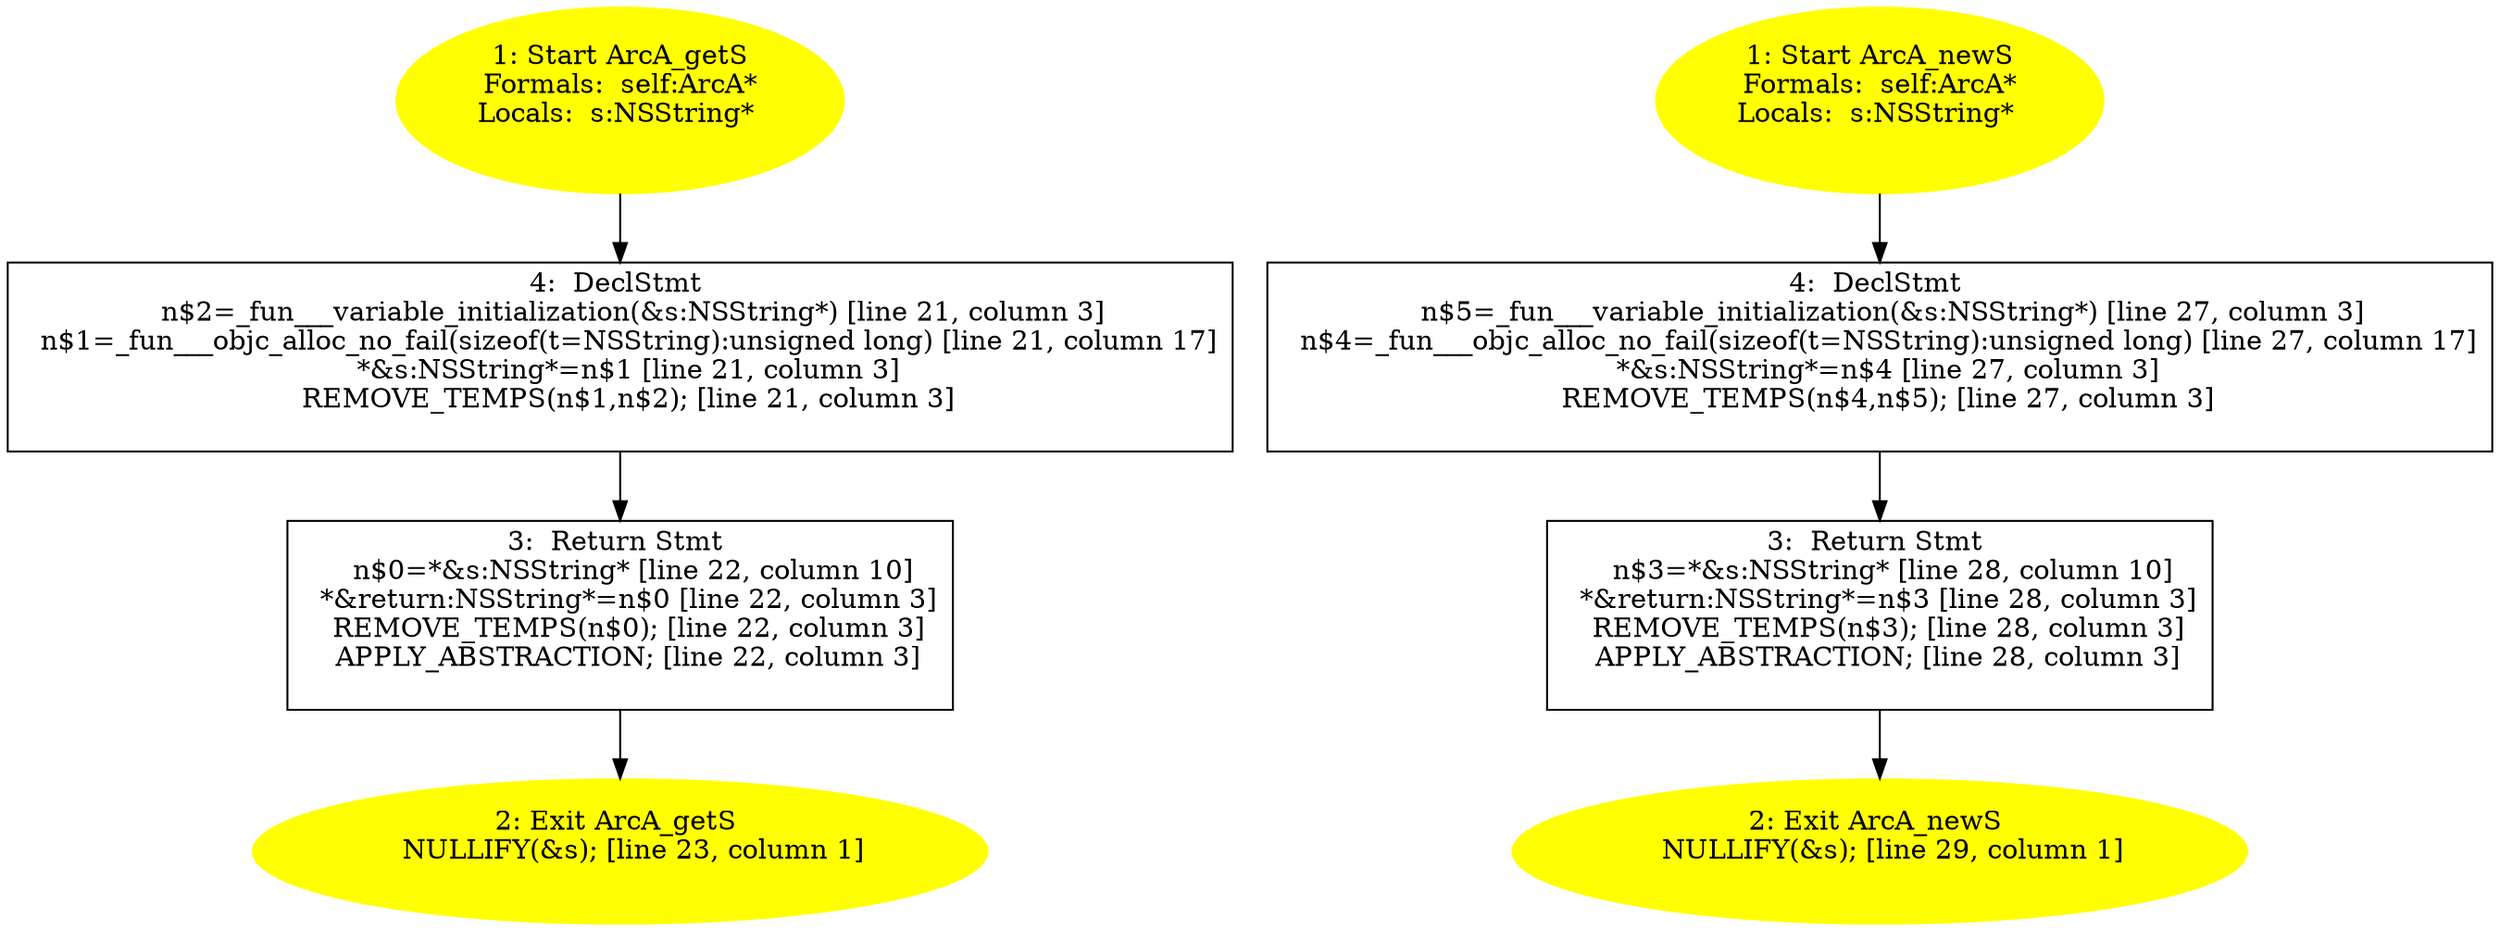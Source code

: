 /* @generated */
digraph cfg {
"getS#ArcA#instance.a6d142da8215d5903690f8a054289ac7_1" [label="1: Start ArcA_getS\nFormals:  self:ArcA*\nLocals:  s:NSString* \n  " color=yellow style=filled]
	

	 "getS#ArcA#instance.a6d142da8215d5903690f8a054289ac7_1" -> "getS#ArcA#instance.a6d142da8215d5903690f8a054289ac7_4" ;
"getS#ArcA#instance.a6d142da8215d5903690f8a054289ac7_2" [label="2: Exit ArcA_getS \n   NULLIFY(&s); [line 23, column 1]\n " color=yellow style=filled]
	

"getS#ArcA#instance.a6d142da8215d5903690f8a054289ac7_3" [label="3:  Return Stmt \n   n$0=*&s:NSString* [line 22, column 10]\n  *&return:NSString*=n$0 [line 22, column 3]\n  REMOVE_TEMPS(n$0); [line 22, column 3]\n  APPLY_ABSTRACTION; [line 22, column 3]\n " shape="box"]
	

	 "getS#ArcA#instance.a6d142da8215d5903690f8a054289ac7_3" -> "getS#ArcA#instance.a6d142da8215d5903690f8a054289ac7_2" ;
"getS#ArcA#instance.a6d142da8215d5903690f8a054289ac7_4" [label="4:  DeclStmt \n   n$2=_fun___variable_initialization(&s:NSString*) [line 21, column 3]\n  n$1=_fun___objc_alloc_no_fail(sizeof(t=NSString):unsigned long) [line 21, column 17]\n  *&s:NSString*=n$1 [line 21, column 3]\n  REMOVE_TEMPS(n$1,n$2); [line 21, column 3]\n " shape="box"]
	

	 "getS#ArcA#instance.a6d142da8215d5903690f8a054289ac7_4" -> "getS#ArcA#instance.a6d142da8215d5903690f8a054289ac7_3" ;
"newS#ArcA#instance.9d1f2aa4ea1ccfd32c1438724cfc19ba_1" [label="1: Start ArcA_newS\nFormals:  self:ArcA*\nLocals:  s:NSString* \n  " color=yellow style=filled]
	

	 "newS#ArcA#instance.9d1f2aa4ea1ccfd32c1438724cfc19ba_1" -> "newS#ArcA#instance.9d1f2aa4ea1ccfd32c1438724cfc19ba_4" ;
"newS#ArcA#instance.9d1f2aa4ea1ccfd32c1438724cfc19ba_2" [label="2: Exit ArcA_newS \n   NULLIFY(&s); [line 29, column 1]\n " color=yellow style=filled]
	

"newS#ArcA#instance.9d1f2aa4ea1ccfd32c1438724cfc19ba_3" [label="3:  Return Stmt \n   n$3=*&s:NSString* [line 28, column 10]\n  *&return:NSString*=n$3 [line 28, column 3]\n  REMOVE_TEMPS(n$3); [line 28, column 3]\n  APPLY_ABSTRACTION; [line 28, column 3]\n " shape="box"]
	

	 "newS#ArcA#instance.9d1f2aa4ea1ccfd32c1438724cfc19ba_3" -> "newS#ArcA#instance.9d1f2aa4ea1ccfd32c1438724cfc19ba_2" ;
"newS#ArcA#instance.9d1f2aa4ea1ccfd32c1438724cfc19ba_4" [label="4:  DeclStmt \n   n$5=_fun___variable_initialization(&s:NSString*) [line 27, column 3]\n  n$4=_fun___objc_alloc_no_fail(sizeof(t=NSString):unsigned long) [line 27, column 17]\n  *&s:NSString*=n$4 [line 27, column 3]\n  REMOVE_TEMPS(n$4,n$5); [line 27, column 3]\n " shape="box"]
	

	 "newS#ArcA#instance.9d1f2aa4ea1ccfd32c1438724cfc19ba_4" -> "newS#ArcA#instance.9d1f2aa4ea1ccfd32c1438724cfc19ba_3" ;
}
